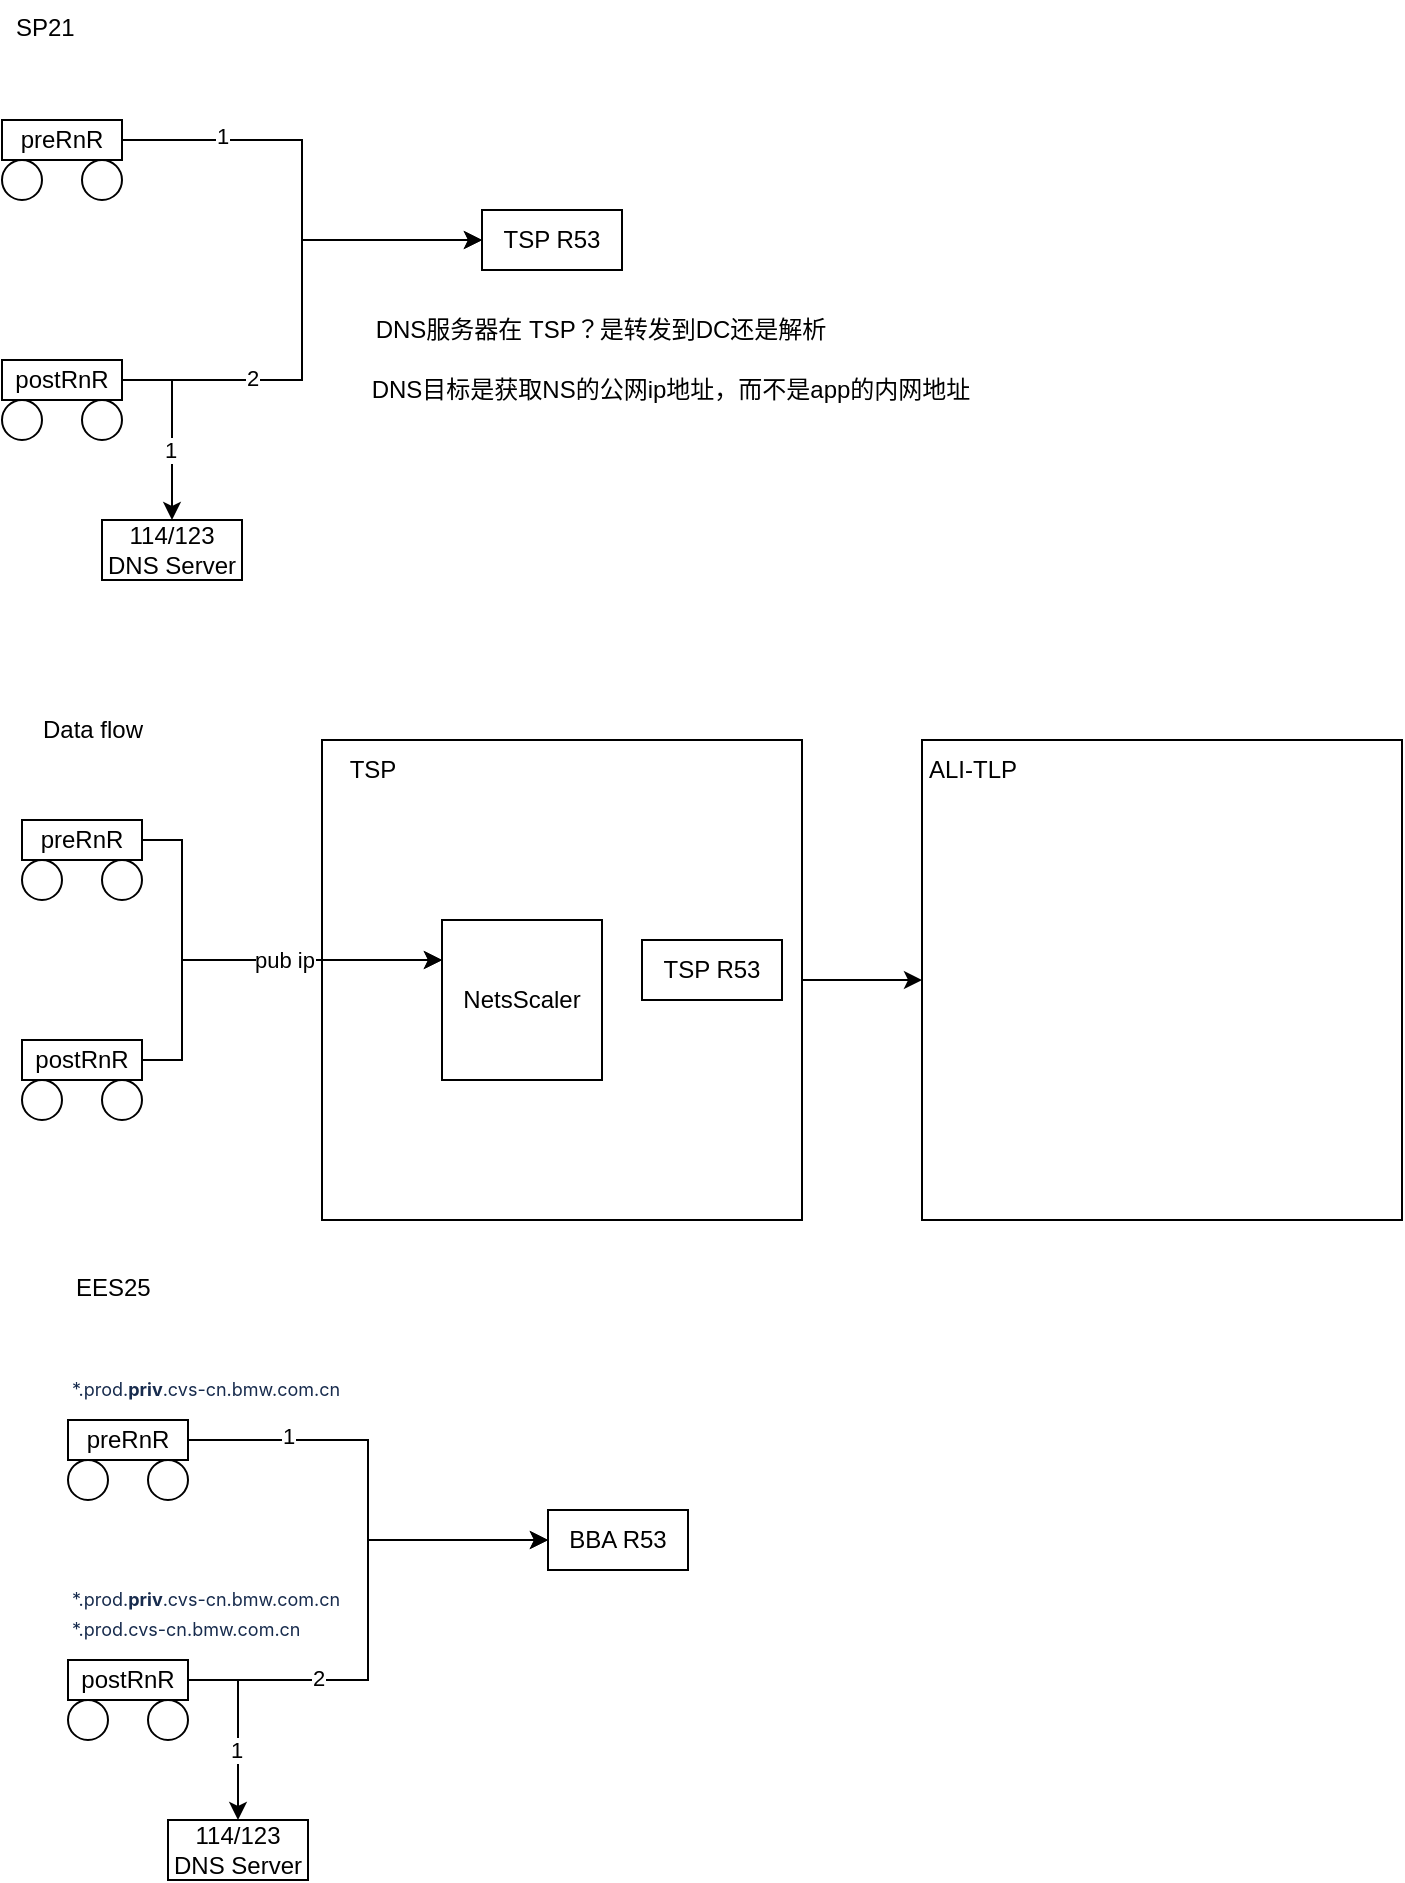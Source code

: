 <mxfile version="24.7.7">
  <diagram name="第 1 页" id="oYnfKDRTbxo7hR4BHTge">
    <mxGraphModel dx="994" dy="589" grid="1" gridSize="10" guides="1" tooltips="1" connect="1" arrows="1" fold="1" page="1" pageScale="1" pageWidth="827" pageHeight="1169" math="0" shadow="0">
      <root>
        <mxCell id="0" />
        <mxCell id="1" parent="0" />
        <mxCell id="nIllarnbMcqNCnNrRPwP-5" value="EES25 Netscaler" style="whiteSpace=wrap;html=1;aspect=fixed;" parent="1" vertex="1">
          <mxGeometry x="270" y="650" width="80" height="80" as="geometry" />
        </mxCell>
        <mxCell id="nIllarnbMcqNCnNrRPwP-8" value="" style="group" parent="1" vertex="1" connectable="0">
          <mxGeometry x="20" y="350" width="60" height="40" as="geometry" />
        </mxCell>
        <mxCell id="nIllarnbMcqNCnNrRPwP-2" value="postRnR" style="rounded=0;whiteSpace=wrap;html=1;" parent="nIllarnbMcqNCnNrRPwP-8" vertex="1">
          <mxGeometry width="60" height="20" as="geometry" />
        </mxCell>
        <mxCell id="nIllarnbMcqNCnNrRPwP-3" value="" style="ellipse;whiteSpace=wrap;html=1;aspect=fixed;" parent="nIllarnbMcqNCnNrRPwP-8" vertex="1">
          <mxGeometry y="20" width="20" height="20" as="geometry" />
        </mxCell>
        <mxCell id="nIllarnbMcqNCnNrRPwP-4" value="" style="ellipse;whiteSpace=wrap;html=1;aspect=fixed;" parent="nIllarnbMcqNCnNrRPwP-8" vertex="1">
          <mxGeometry x="40" y="20" width="20" height="20" as="geometry" />
        </mxCell>
        <mxCell id="nIllarnbMcqNCnNrRPwP-11" value="TSP R53" style="rounded=0;whiteSpace=wrap;html=1;" parent="1" vertex="1">
          <mxGeometry x="260" y="275" width="70" height="30" as="geometry" />
        </mxCell>
        <mxCell id="nIllarnbMcqNCnNrRPwP-12" value="114/123 DNS Server" style="rounded=0;whiteSpace=wrap;html=1;" parent="1" vertex="1">
          <mxGeometry x="70" y="430" width="70" height="30" as="geometry" />
        </mxCell>
        <mxCell id="nIllarnbMcqNCnNrRPwP-49" style="edgeStyle=orthogonalEdgeStyle;rounded=0;orthogonalLoop=1;jettySize=auto;html=1;exitX=1;exitY=0.5;exitDx=0;exitDy=0;entryX=0;entryY=0.5;entryDx=0;entryDy=0;" parent="1" source="nIllarnbMcqNCnNrRPwP-13" target="nIllarnbMcqNCnNrRPwP-47" edge="1">
          <mxGeometry relative="1" as="geometry" />
        </mxCell>
        <mxCell id="nIllarnbMcqNCnNrRPwP-13" value="" style="whiteSpace=wrap;html=1;aspect=fixed;" parent="1" vertex="1">
          <mxGeometry x="180" y="540" width="240" height="240" as="geometry" />
        </mxCell>
        <mxCell id="nIllarnbMcqNCnNrRPwP-15" value="" style="group" parent="1" vertex="1" connectable="0">
          <mxGeometry x="20" y="230" width="60" height="40" as="geometry" />
        </mxCell>
        <mxCell id="nIllarnbMcqNCnNrRPwP-16" value="preRnR" style="rounded=0;whiteSpace=wrap;html=1;" parent="nIllarnbMcqNCnNrRPwP-15" vertex="1">
          <mxGeometry width="60" height="20" as="geometry" />
        </mxCell>
        <mxCell id="nIllarnbMcqNCnNrRPwP-17" value="" style="ellipse;whiteSpace=wrap;html=1;aspect=fixed;" parent="nIllarnbMcqNCnNrRPwP-15" vertex="1">
          <mxGeometry y="20" width="20" height="20" as="geometry" />
        </mxCell>
        <mxCell id="nIllarnbMcqNCnNrRPwP-18" value="" style="ellipse;whiteSpace=wrap;html=1;aspect=fixed;" parent="nIllarnbMcqNCnNrRPwP-15" vertex="1">
          <mxGeometry x="40" y="20" width="20" height="20" as="geometry" />
        </mxCell>
        <mxCell id="nIllarnbMcqNCnNrRPwP-19" style="edgeStyle=orthogonalEdgeStyle;rounded=0;orthogonalLoop=1;jettySize=auto;html=1;entryX=0;entryY=0.5;entryDx=0;entryDy=0;" parent="1" source="nIllarnbMcqNCnNrRPwP-16" target="nIllarnbMcqNCnNrRPwP-11" edge="1">
          <mxGeometry relative="1" as="geometry" />
        </mxCell>
        <mxCell id="nIllarnbMcqNCnNrRPwP-30" value="1" style="edgeLabel;html=1;align=center;verticalAlign=middle;resizable=0;points=[];" parent="nIllarnbMcqNCnNrRPwP-19" vertex="1" connectable="0">
          <mxGeometry x="-0.567" y="2" relative="1" as="geometry">
            <mxPoint as="offset" />
          </mxGeometry>
        </mxCell>
        <mxCell id="nIllarnbMcqNCnNrRPwP-24" style="edgeStyle=orthogonalEdgeStyle;rounded=0;orthogonalLoop=1;jettySize=auto;html=1;exitX=1;exitY=0.5;exitDx=0;exitDy=0;" parent="1" source="nIllarnbMcqNCnNrRPwP-2" target="nIllarnbMcqNCnNrRPwP-12" edge="1">
          <mxGeometry relative="1" as="geometry">
            <Array as="points">
              <mxPoint x="105" y="360" />
            </Array>
          </mxGeometry>
        </mxCell>
        <mxCell id="nIllarnbMcqNCnNrRPwP-25" value="1" style="edgeLabel;html=1;align=center;verticalAlign=middle;resizable=0;points=[];" parent="nIllarnbMcqNCnNrRPwP-24" vertex="1" connectable="0">
          <mxGeometry x="0.262" y="-1" relative="1" as="geometry">
            <mxPoint as="offset" />
          </mxGeometry>
        </mxCell>
        <mxCell id="nIllarnbMcqNCnNrRPwP-28" style="edgeStyle=orthogonalEdgeStyle;rounded=0;orthogonalLoop=1;jettySize=auto;html=1;exitX=1;exitY=0.5;exitDx=0;exitDy=0;entryX=0;entryY=0.5;entryDx=0;entryDy=0;" parent="1" source="nIllarnbMcqNCnNrRPwP-2" target="nIllarnbMcqNCnNrRPwP-11" edge="1">
          <mxGeometry relative="1" as="geometry" />
        </mxCell>
        <mxCell id="nIllarnbMcqNCnNrRPwP-71" value="2" style="edgeLabel;html=1;align=center;verticalAlign=middle;resizable=0;points=[];" parent="nIllarnbMcqNCnNrRPwP-28" vertex="1" connectable="0">
          <mxGeometry x="-0.485" y="1" relative="1" as="geometry">
            <mxPoint as="offset" />
          </mxGeometry>
        </mxCell>
        <mxCell id="nIllarnbMcqNCnNrRPwP-34" value="TSP" style="text;html=1;align=center;verticalAlign=middle;resizable=0;points=[];autosize=1;strokeColor=none;fillColor=none;" parent="1" vertex="1">
          <mxGeometry x="180" y="540" width="50" height="30" as="geometry" />
        </mxCell>
        <mxCell id="nIllarnbMcqNCnNrRPwP-35" value="" style="group" parent="1" vertex="1" connectable="0">
          <mxGeometry x="30" y="690" width="60" height="40" as="geometry" />
        </mxCell>
        <mxCell id="nIllarnbMcqNCnNrRPwP-36" value="postRnR" style="rounded=0;whiteSpace=wrap;html=1;" parent="nIllarnbMcqNCnNrRPwP-35" vertex="1">
          <mxGeometry width="60" height="20" as="geometry" />
        </mxCell>
        <mxCell id="nIllarnbMcqNCnNrRPwP-37" value="" style="ellipse;whiteSpace=wrap;html=1;aspect=fixed;" parent="nIllarnbMcqNCnNrRPwP-35" vertex="1">
          <mxGeometry y="20" width="20" height="20" as="geometry" />
        </mxCell>
        <mxCell id="nIllarnbMcqNCnNrRPwP-38" value="" style="ellipse;whiteSpace=wrap;html=1;aspect=fixed;" parent="nIllarnbMcqNCnNrRPwP-35" vertex="1">
          <mxGeometry x="40" y="20" width="20" height="20" as="geometry" />
        </mxCell>
        <mxCell id="nIllarnbMcqNCnNrRPwP-39" value="" style="group" parent="1" vertex="1" connectable="0">
          <mxGeometry x="30" y="580" width="60" height="40" as="geometry" />
        </mxCell>
        <mxCell id="nIllarnbMcqNCnNrRPwP-40" value="preRnR" style="rounded=0;whiteSpace=wrap;html=1;" parent="nIllarnbMcqNCnNrRPwP-39" vertex="1">
          <mxGeometry width="60" height="20" as="geometry" />
        </mxCell>
        <mxCell id="nIllarnbMcqNCnNrRPwP-41" value="" style="ellipse;whiteSpace=wrap;html=1;aspect=fixed;" parent="nIllarnbMcqNCnNrRPwP-39" vertex="1">
          <mxGeometry y="20" width="20" height="20" as="geometry" />
        </mxCell>
        <mxCell id="nIllarnbMcqNCnNrRPwP-42" value="" style="ellipse;whiteSpace=wrap;html=1;aspect=fixed;" parent="nIllarnbMcqNCnNrRPwP-39" vertex="1">
          <mxGeometry x="40" y="20" width="20" height="20" as="geometry" />
        </mxCell>
        <mxCell id="nIllarnbMcqNCnNrRPwP-43" value="NetsScaler" style="whiteSpace=wrap;html=1;aspect=fixed;" parent="1" vertex="1">
          <mxGeometry x="240" y="630" width="80" height="80" as="geometry" />
        </mxCell>
        <mxCell id="nIllarnbMcqNCnNrRPwP-44" style="edgeStyle=orthogonalEdgeStyle;rounded=0;orthogonalLoop=1;jettySize=auto;html=1;exitX=1;exitY=0.5;exitDx=0;exitDy=0;entryX=0;entryY=0.25;entryDx=0;entryDy=0;" parent="1" source="nIllarnbMcqNCnNrRPwP-40" target="nIllarnbMcqNCnNrRPwP-43" edge="1">
          <mxGeometry relative="1" as="geometry">
            <Array as="points">
              <mxPoint x="110" y="590" />
              <mxPoint x="110" y="650" />
            </Array>
          </mxGeometry>
        </mxCell>
        <mxCell id="nIllarnbMcqNCnNrRPwP-46" style="edgeStyle=orthogonalEdgeStyle;rounded=0;orthogonalLoop=1;jettySize=auto;html=1;exitX=1;exitY=0.5;exitDx=0;exitDy=0;" parent="1" source="nIllarnbMcqNCnNrRPwP-36" edge="1">
          <mxGeometry relative="1" as="geometry">
            <mxPoint x="240" y="650" as="targetPoint" />
            <Array as="points">
              <mxPoint x="110" y="700" />
              <mxPoint x="110" y="650" />
            </Array>
          </mxGeometry>
        </mxCell>
        <mxCell id="nIllarnbMcqNCnNrRPwP-55" value="pub ip" style="edgeLabel;html=1;align=center;verticalAlign=middle;resizable=0;points=[];" parent="nIllarnbMcqNCnNrRPwP-46" vertex="1" connectable="0">
          <mxGeometry x="0.127" relative="1" as="geometry">
            <mxPoint x="8" as="offset" />
          </mxGeometry>
        </mxCell>
        <mxCell id="nIllarnbMcqNCnNrRPwP-47" value="" style="whiteSpace=wrap;html=1;aspect=fixed;" parent="1" vertex="1">
          <mxGeometry x="480" y="540" width="240" height="240" as="geometry" />
        </mxCell>
        <mxCell id="nIllarnbMcqNCnNrRPwP-48" value="ALI-TLP" style="text;html=1;align=center;verticalAlign=middle;resizable=0;points=[];autosize=1;strokeColor=none;fillColor=none;" parent="1" vertex="1">
          <mxGeometry x="470" y="540" width="70" height="30" as="geometry" />
        </mxCell>
        <mxCell id="nIllarnbMcqNCnNrRPwP-56" value="Data flow" style="text;html=1;align=center;verticalAlign=middle;resizable=0;points=[];autosize=1;strokeColor=none;fillColor=none;" parent="1" vertex="1">
          <mxGeometry x="30" y="520" width="70" height="30" as="geometry" />
        </mxCell>
        <mxCell id="nIllarnbMcqNCnNrRPwP-57" value="&lt;div style=&quot;text-align: center;&quot;&gt;&lt;span style=&quot;background-color: initial; text-wrap: nowrap;&quot;&gt;SP21&lt;/span&gt;&lt;/div&gt;" style="text;whiteSpace=wrap;html=1;" parent="1" vertex="1">
          <mxGeometry x="25" y="170" width="45" height="40" as="geometry" />
        </mxCell>
        <mxCell id="nIllarnbMcqNCnNrRPwP-58" value="TSP R53" style="rounded=0;whiteSpace=wrap;html=1;" parent="1" vertex="1">
          <mxGeometry x="340" y="640" width="70" height="30" as="geometry" />
        </mxCell>
        <mxCell id="nIllarnbMcqNCnNrRPwP-65" value="DNS服务器在 TSP？是转发到DC还是解析" style="text;html=1;align=center;verticalAlign=middle;resizable=0;points=[];autosize=1;strokeColor=none;fillColor=none;" parent="1" vertex="1">
          <mxGeometry x="194" y="320" width="250" height="30" as="geometry" />
        </mxCell>
        <mxCell id="nIllarnbMcqNCnNrRPwP-66" value="DNS目标是获取NS的公网ip地址，而不是app的内网地址" style="text;html=1;align=center;verticalAlign=middle;resizable=0;points=[];autosize=1;strokeColor=none;fillColor=none;" parent="1" vertex="1">
          <mxGeometry x="194" y="350" width="320" height="30" as="geometry" />
        </mxCell>
        <mxCell id="u-bQwdPhD2mBuo2kB37u-1" value="" style="group" vertex="1" connectable="0" parent="1">
          <mxGeometry x="53" y="1000" width="60" height="40" as="geometry" />
        </mxCell>
        <mxCell id="u-bQwdPhD2mBuo2kB37u-2" value="postRnR" style="rounded=0;whiteSpace=wrap;html=1;" vertex="1" parent="u-bQwdPhD2mBuo2kB37u-1">
          <mxGeometry width="60" height="20" as="geometry" />
        </mxCell>
        <mxCell id="u-bQwdPhD2mBuo2kB37u-3" value="" style="ellipse;whiteSpace=wrap;html=1;aspect=fixed;" vertex="1" parent="u-bQwdPhD2mBuo2kB37u-1">
          <mxGeometry y="20" width="20" height="20" as="geometry" />
        </mxCell>
        <mxCell id="u-bQwdPhD2mBuo2kB37u-4" value="" style="ellipse;whiteSpace=wrap;html=1;aspect=fixed;" vertex="1" parent="u-bQwdPhD2mBuo2kB37u-1">
          <mxGeometry x="40" y="20" width="20" height="20" as="geometry" />
        </mxCell>
        <mxCell id="u-bQwdPhD2mBuo2kB37u-6" value="BBA R53" style="rounded=0;whiteSpace=wrap;html=1;" vertex="1" parent="1">
          <mxGeometry x="293" y="925" width="70" height="30" as="geometry" />
        </mxCell>
        <mxCell id="u-bQwdPhD2mBuo2kB37u-7" value="114/123 DNS Server" style="rounded=0;whiteSpace=wrap;html=1;" vertex="1" parent="1">
          <mxGeometry x="103" y="1080" width="70" height="30" as="geometry" />
        </mxCell>
        <mxCell id="u-bQwdPhD2mBuo2kB37u-8" value="" style="group" vertex="1" connectable="0" parent="1">
          <mxGeometry x="53" y="880" width="60" height="40" as="geometry" />
        </mxCell>
        <mxCell id="u-bQwdPhD2mBuo2kB37u-9" value="preRnR" style="rounded=0;whiteSpace=wrap;html=1;" vertex="1" parent="u-bQwdPhD2mBuo2kB37u-8">
          <mxGeometry width="60" height="20" as="geometry" />
        </mxCell>
        <mxCell id="u-bQwdPhD2mBuo2kB37u-10" value="" style="ellipse;whiteSpace=wrap;html=1;aspect=fixed;" vertex="1" parent="u-bQwdPhD2mBuo2kB37u-8">
          <mxGeometry y="20" width="20" height="20" as="geometry" />
        </mxCell>
        <mxCell id="u-bQwdPhD2mBuo2kB37u-11" value="" style="ellipse;whiteSpace=wrap;html=1;aspect=fixed;" vertex="1" parent="u-bQwdPhD2mBuo2kB37u-8">
          <mxGeometry x="40" y="20" width="20" height="20" as="geometry" />
        </mxCell>
        <mxCell id="u-bQwdPhD2mBuo2kB37u-12" style="edgeStyle=orthogonalEdgeStyle;rounded=0;orthogonalLoop=1;jettySize=auto;html=1;entryX=0;entryY=0.5;entryDx=0;entryDy=0;" edge="1" parent="1" source="u-bQwdPhD2mBuo2kB37u-9" target="u-bQwdPhD2mBuo2kB37u-6">
          <mxGeometry relative="1" as="geometry" />
        </mxCell>
        <mxCell id="u-bQwdPhD2mBuo2kB37u-13" value="1" style="edgeLabel;html=1;align=center;verticalAlign=middle;resizable=0;points=[];" vertex="1" connectable="0" parent="u-bQwdPhD2mBuo2kB37u-12">
          <mxGeometry x="-0.567" y="2" relative="1" as="geometry">
            <mxPoint as="offset" />
          </mxGeometry>
        </mxCell>
        <mxCell id="u-bQwdPhD2mBuo2kB37u-14" style="edgeStyle=orthogonalEdgeStyle;rounded=0;orthogonalLoop=1;jettySize=auto;html=1;exitX=1;exitY=0.5;exitDx=0;exitDy=0;" edge="1" parent="1" source="u-bQwdPhD2mBuo2kB37u-2" target="u-bQwdPhD2mBuo2kB37u-7">
          <mxGeometry relative="1" as="geometry">
            <Array as="points">
              <mxPoint x="138" y="1010" />
            </Array>
          </mxGeometry>
        </mxCell>
        <mxCell id="u-bQwdPhD2mBuo2kB37u-15" value="1" style="edgeLabel;html=1;align=center;verticalAlign=middle;resizable=0;points=[];" vertex="1" connectable="0" parent="u-bQwdPhD2mBuo2kB37u-14">
          <mxGeometry x="0.262" y="-1" relative="1" as="geometry">
            <mxPoint as="offset" />
          </mxGeometry>
        </mxCell>
        <mxCell id="u-bQwdPhD2mBuo2kB37u-16" style="edgeStyle=orthogonalEdgeStyle;rounded=0;orthogonalLoop=1;jettySize=auto;html=1;exitX=1;exitY=0.5;exitDx=0;exitDy=0;entryX=0;entryY=0.5;entryDx=0;entryDy=0;" edge="1" parent="1" source="u-bQwdPhD2mBuo2kB37u-2" target="u-bQwdPhD2mBuo2kB37u-6">
          <mxGeometry relative="1" as="geometry" />
        </mxCell>
        <mxCell id="u-bQwdPhD2mBuo2kB37u-17" value="2" style="edgeLabel;html=1;align=center;verticalAlign=middle;resizable=0;points=[];" vertex="1" connectable="0" parent="u-bQwdPhD2mBuo2kB37u-16">
          <mxGeometry x="-0.485" y="1" relative="1" as="geometry">
            <mxPoint as="offset" />
          </mxGeometry>
        </mxCell>
        <UserObject label="&lt;span style=&quot;color: rgb(23, 43, 77); font-family: -apple-system, &amp;quot;system-ui&amp;quot;, &amp;quot;Segoe UI&amp;quot;, Roboto, Oxygen, Ubuntu, &amp;quot;Fira Sans&amp;quot;, &amp;quot;Droid Sans&amp;quot;, &amp;quot;Helvetica Neue&amp;quot;, sans-serif; font-style: normal; font-variant-ligatures: normal; font-variant-caps: normal; font-weight: 400; letter-spacing: normal; orphans: 2; text-align: left; text-indent: 0px; text-transform: none; widows: 2; word-spacing: 0px; -webkit-text-stroke-width: 0px; white-space: normal; background-color: rgb(255, 255, 255); text-decoration-thickness: initial; text-decoration-style: initial; text-decoration-color: initial; float: none; display: inline !important;&quot;&gt;&lt;font style=&quot;font-size: 9px;&quot;&gt;*.prod.cvs-cn.bmw.com.cn&lt;/font&gt;&lt;/span&gt;" link="&lt;span style=&quot;color: rgb(23, 43, 77); font-family: -apple-system, &amp;quot;system-ui&amp;quot;, &amp;quot;Segoe UI&amp;quot;, Roboto, Oxygen, Ubuntu, &amp;quot;Fira Sans&amp;quot;, &amp;quot;Droid Sans&amp;quot;, &amp;quot;Helvetica Neue&amp;quot;, sans-serif; font-size: 14px; font-style: normal; font-variant-ligatures: normal; font-variant-caps: normal; font-weight: 400; letter-spacing: normal; orphans: 2; text-align: left; text-indent: 0px; text-transform: none; widows: 2; word-spacing: 0px; -webkit-text-stroke-width: 0px; white-space: normal; background-color: rgb(255, 255, 255); text-decoration-thickness: initial; text-decoration-style: initial; text-decoration-color: initial; display: inline !important; float: none;&quot;&gt;*.prod.priv.cvs-cn.bmw.com.cn&lt;/span&gt;" id="u-bQwdPhD2mBuo2kB37u-18">
          <mxCell style="text;whiteSpace=wrap;html=1;" vertex="1" parent="1">
            <mxGeometry x="53" y="970" width="140" height="20" as="geometry" />
          </mxCell>
        </UserObject>
        <UserObject label="&lt;span style=&quot;color: rgb(23, 43, 77); font-family: -apple-system, &amp;quot;system-ui&amp;quot;, &amp;quot;Segoe UI&amp;quot;, Roboto, Oxygen, Ubuntu, &amp;quot;Fira Sans&amp;quot;, &amp;quot;Droid Sans&amp;quot;, &amp;quot;Helvetica Neue&amp;quot;, sans-serif; font-style: normal; font-variant-ligatures: normal; font-variant-caps: normal; letter-spacing: normal; orphans: 2; text-align: left; text-indent: 0px; text-transform: none; widows: 2; word-spacing: 0px; -webkit-text-stroke-width: 0px; white-space: normal; background-color: rgb(255, 255, 255); text-decoration-thickness: initial; text-decoration-style: initial; text-decoration-color: initial; float: none; display: inline !important;&quot;&gt;&lt;font style=&quot;font-size: 9px;&quot;&gt;*.prod.&lt;b&gt;priv&lt;/b&gt;.cvs-cn.bmw.com.cn&lt;/font&gt;&lt;/span&gt;" link="&lt;span style=&quot;color: rgb(23, 43, 77); font-family: -apple-system, &amp;quot;system-ui&amp;quot;, &amp;quot;Segoe UI&amp;quot;, Roboto, Oxygen, Ubuntu, &amp;quot;Fira Sans&amp;quot;, &amp;quot;Droid Sans&amp;quot;, &amp;quot;Helvetica Neue&amp;quot;, sans-serif; font-size: 14px; font-style: normal; font-variant-ligatures: normal; font-variant-caps: normal; font-weight: 400; letter-spacing: normal; orphans: 2; text-align: left; text-indent: 0px; text-transform: none; widows: 2; word-spacing: 0px; -webkit-text-stroke-width: 0px; white-space: normal; background-color: rgb(255, 255, 255); text-decoration-thickness: initial; text-decoration-style: initial; text-decoration-color: initial; display: inline !important; float: none;&quot;&gt;*.prod.priv.cvs-cn.bmw.com.cn&lt;/span&gt;" id="u-bQwdPhD2mBuo2kB37u-19">
          <mxCell style="text;whiteSpace=wrap;html=1;" vertex="1" parent="1">
            <mxGeometry x="53" y="955" width="140" height="20" as="geometry" />
          </mxCell>
        </UserObject>
        <UserObject label="&lt;span style=&quot;color: rgb(23, 43, 77); font-family: -apple-system, &amp;quot;system-ui&amp;quot;, &amp;quot;Segoe UI&amp;quot;, Roboto, Oxygen, Ubuntu, &amp;quot;Fira Sans&amp;quot;, &amp;quot;Droid Sans&amp;quot;, &amp;quot;Helvetica Neue&amp;quot;, sans-serif; font-style: normal; font-variant-ligatures: normal; font-variant-caps: normal; letter-spacing: normal; orphans: 2; text-align: left; text-indent: 0px; text-transform: none; widows: 2; word-spacing: 0px; -webkit-text-stroke-width: 0px; white-space: normal; background-color: rgb(255, 255, 255); text-decoration-thickness: initial; text-decoration-style: initial; text-decoration-color: initial; float: none; display: inline !important;&quot;&gt;&lt;font style=&quot;font-size: 9px;&quot;&gt;*.prod.&lt;b&gt;priv&lt;/b&gt;.cvs-cn.bmw.com.cn&lt;/font&gt;&lt;/span&gt;" link="&lt;span style=&quot;color: rgb(23, 43, 77); font-family: -apple-system, &amp;quot;system-ui&amp;quot;, &amp;quot;Segoe UI&amp;quot;, Roboto, Oxygen, Ubuntu, &amp;quot;Fira Sans&amp;quot;, &amp;quot;Droid Sans&amp;quot;, &amp;quot;Helvetica Neue&amp;quot;, sans-serif; font-size: 14px; font-style: normal; font-variant-ligatures: normal; font-variant-caps: normal; font-weight: 400; letter-spacing: normal; orphans: 2; text-align: left; text-indent: 0px; text-transform: none; widows: 2; word-spacing: 0px; -webkit-text-stroke-width: 0px; white-space: normal; background-color: rgb(255, 255, 255); text-decoration-thickness: initial; text-decoration-style: initial; text-decoration-color: initial; display: inline !important; float: none;&quot;&gt;*.prod.priv.cvs-cn.bmw.com.cn&lt;/span&gt;" id="u-bQwdPhD2mBuo2kB37u-23">
          <mxCell style="text;whiteSpace=wrap;html=1;" vertex="1" parent="1">
            <mxGeometry x="53" y="850" width="140" height="20" as="geometry" />
          </mxCell>
        </UserObject>
        <mxCell id="u-bQwdPhD2mBuo2kB37u-25" value="&lt;div style=&quot;text-align: center;&quot;&gt;&lt;span style=&quot;background-color: initial; text-wrap: nowrap;&quot;&gt;EES25&lt;/span&gt;&lt;/div&gt;" style="text;whiteSpace=wrap;html=1;" vertex="1" parent="1">
          <mxGeometry x="55" y="800" width="45" height="40" as="geometry" />
        </mxCell>
      </root>
    </mxGraphModel>
  </diagram>
</mxfile>
